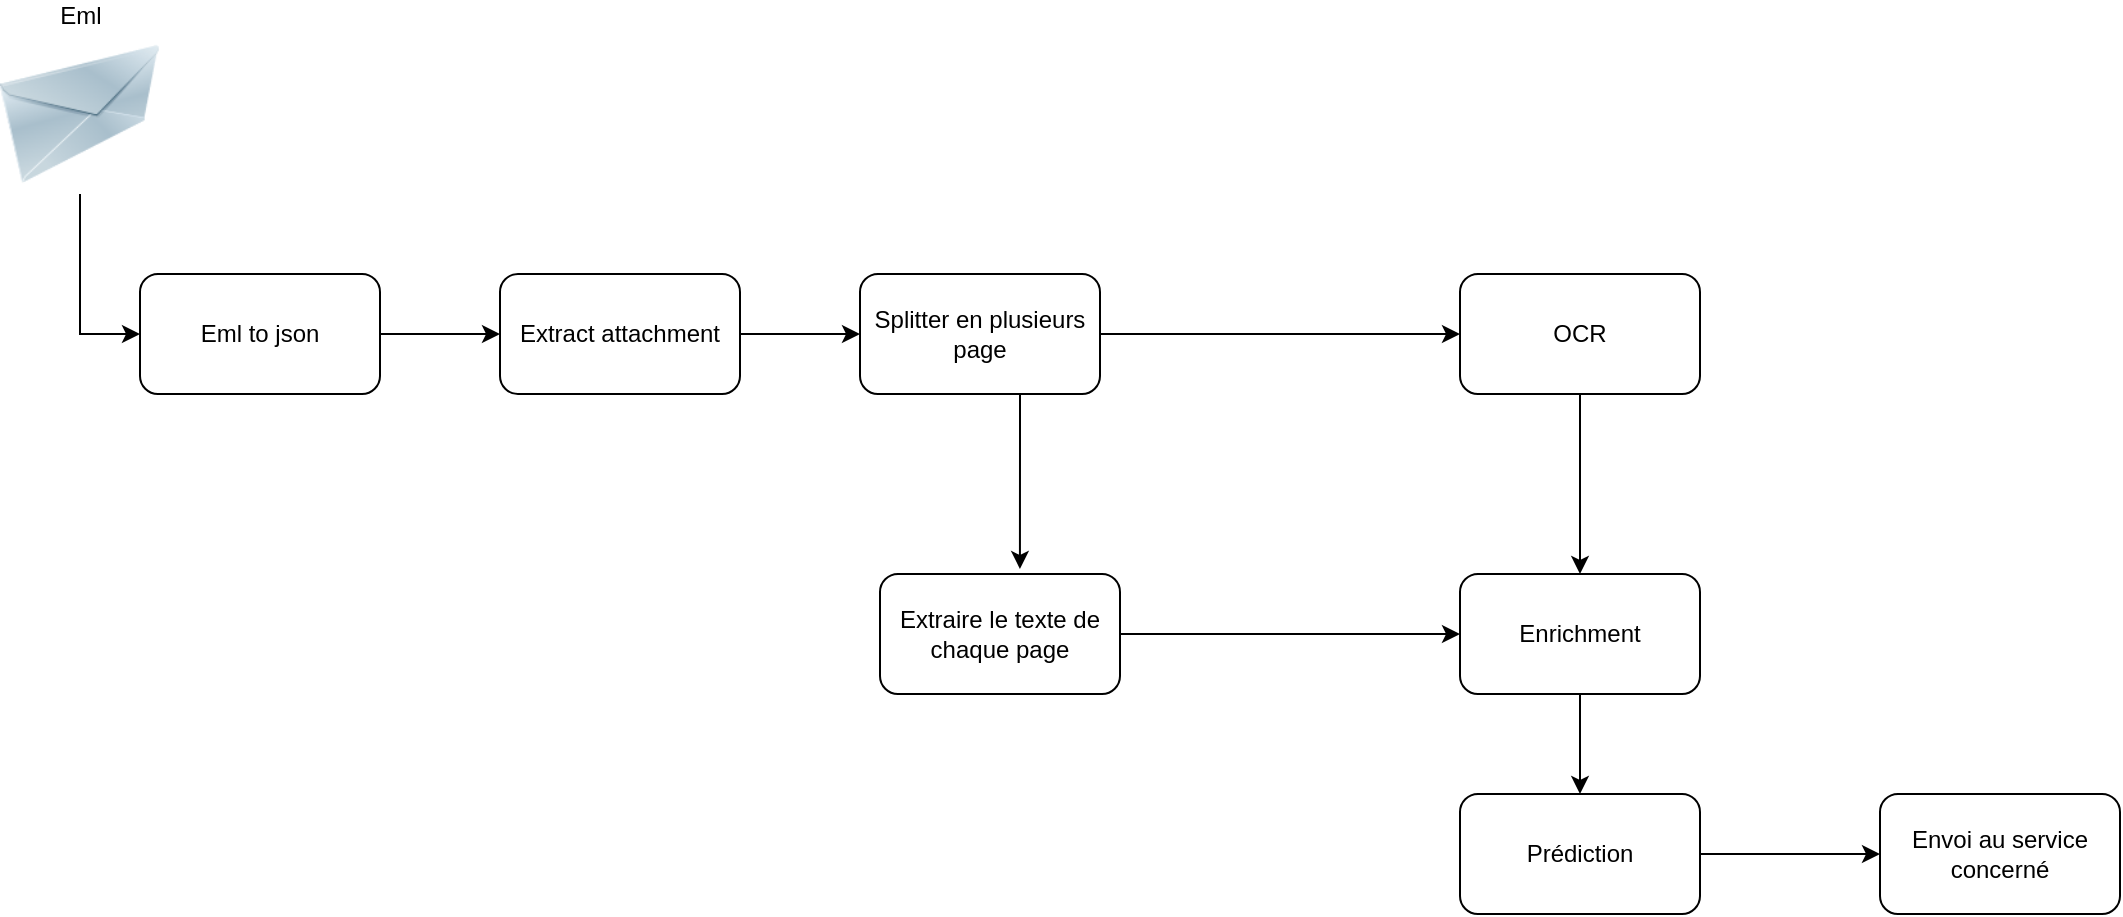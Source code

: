<mxfile version="20.5.2" type="github">
  <diagram id="56Fn-HHDCarLOYILAcF5" name="Page-1">
    <mxGraphModel dx="2123" dy="723" grid="1" gridSize="10" guides="1" tooltips="1" connect="1" arrows="1" fold="1" page="1" pageScale="1" pageWidth="827" pageHeight="1169" math="0" shadow="0">
      <root>
        <mxCell id="0" />
        <mxCell id="1" parent="0" />
        <mxCell id="u9NdA6LpzxfPOiIlgtwn-1" style="edgeStyle=orthogonalEdgeStyle;rounded=0;orthogonalLoop=1;jettySize=auto;html=1;entryX=0.583;entryY=-0.042;entryDx=0;entryDy=0;entryPerimeter=0;" edge="1" parent="1" source="u9NdA6LpzxfPOiIlgtwn-4" target="u9NdA6LpzxfPOiIlgtwn-5">
          <mxGeometry relative="1" as="geometry">
            <mxPoint x="160" y="370" as="targetPoint" />
            <Array as="points">
              <mxPoint x="290" y="260" />
              <mxPoint x="290" y="260" />
            </Array>
          </mxGeometry>
        </mxCell>
        <mxCell id="u9NdA6LpzxfPOiIlgtwn-2" style="edgeStyle=orthogonalEdgeStyle;rounded=0;orthogonalLoop=1;jettySize=auto;html=1;exitX=1;exitY=0.5;exitDx=0;exitDy=0;entryX=0;entryY=0.5;entryDx=0;entryDy=0;" edge="1" parent="1" source="u9NdA6LpzxfPOiIlgtwn-4" target="u9NdA6LpzxfPOiIlgtwn-13">
          <mxGeometry relative="1" as="geometry">
            <mxPoint x="280" y="210" as="targetPoint" />
          </mxGeometry>
        </mxCell>
        <mxCell id="u9NdA6LpzxfPOiIlgtwn-3" style="edgeStyle=orthogonalEdgeStyle;rounded=0;orthogonalLoop=1;jettySize=auto;html=1;entryX=0;entryY=0.5;entryDx=0;entryDy=0;" edge="1" parent="1" source="u9NdA6LpzxfPOiIlgtwn-5" target="u9NdA6LpzxfPOiIlgtwn-16">
          <mxGeometry relative="1" as="geometry" />
        </mxCell>
        <mxCell id="u9NdA6LpzxfPOiIlgtwn-4" value="Splitter en plusieurs page" style="rounded=1;whiteSpace=wrap;html=1;" vertex="1" parent="1">
          <mxGeometry x="210" y="180" width="120" height="60" as="geometry" />
        </mxCell>
        <mxCell id="u9NdA6LpzxfPOiIlgtwn-5" value="Extraire le texte de chaque page" style="rounded=1;whiteSpace=wrap;html=1;" vertex="1" parent="1">
          <mxGeometry x="220" y="330" width="120" height="60" as="geometry" />
        </mxCell>
        <mxCell id="u9NdA6LpzxfPOiIlgtwn-12" style="edgeStyle=orthogonalEdgeStyle;rounded=0;orthogonalLoop=1;jettySize=auto;html=1;entryX=0.5;entryY=0;entryDx=0;entryDy=0;" edge="1" parent="1" source="u9NdA6LpzxfPOiIlgtwn-13" target="u9NdA6LpzxfPOiIlgtwn-16">
          <mxGeometry relative="1" as="geometry" />
        </mxCell>
        <mxCell id="u9NdA6LpzxfPOiIlgtwn-13" value="OCR" style="rounded=1;whiteSpace=wrap;html=1;" vertex="1" parent="1">
          <mxGeometry x="510" y="180" width="120" height="60" as="geometry" />
        </mxCell>
        <mxCell id="u9NdA6LpzxfPOiIlgtwn-15" style="edgeStyle=orthogonalEdgeStyle;rounded=0;orthogonalLoop=1;jettySize=auto;html=1;" edge="1" parent="1" source="u9NdA6LpzxfPOiIlgtwn-16" target="u9NdA6LpzxfPOiIlgtwn-17">
          <mxGeometry relative="1" as="geometry" />
        </mxCell>
        <mxCell id="u9NdA6LpzxfPOiIlgtwn-16" value="Enrichment" style="rounded=1;whiteSpace=wrap;html=1;" vertex="1" parent="1">
          <mxGeometry x="510" y="330" width="120" height="60" as="geometry" />
        </mxCell>
        <mxCell id="u9NdA6LpzxfPOiIlgtwn-19" style="edgeStyle=orthogonalEdgeStyle;rounded=0;orthogonalLoop=1;jettySize=auto;html=1;" edge="1" parent="1" source="u9NdA6LpzxfPOiIlgtwn-17" target="u9NdA6LpzxfPOiIlgtwn-18">
          <mxGeometry relative="1" as="geometry" />
        </mxCell>
        <mxCell id="u9NdA6LpzxfPOiIlgtwn-17" value="Prédiction" style="rounded=1;whiteSpace=wrap;html=1;" vertex="1" parent="1">
          <mxGeometry x="510" y="440" width="120" height="60" as="geometry" />
        </mxCell>
        <mxCell id="u9NdA6LpzxfPOiIlgtwn-18" value="Envoi au service concerné" style="rounded=1;whiteSpace=wrap;html=1;" vertex="1" parent="1">
          <mxGeometry x="720" y="440" width="120" height="60" as="geometry" />
        </mxCell>
        <mxCell id="u9NdA6LpzxfPOiIlgtwn-24" style="edgeStyle=orthogonalEdgeStyle;rounded=0;orthogonalLoop=1;jettySize=auto;html=1;entryX=0;entryY=0.5;entryDx=0;entryDy=0;" edge="1" parent="1" source="u9NdA6LpzxfPOiIlgtwn-20" target="u9NdA6LpzxfPOiIlgtwn-23">
          <mxGeometry relative="1" as="geometry" />
        </mxCell>
        <mxCell id="u9NdA6LpzxfPOiIlgtwn-20" value="Eml" style="image;html=1;image=img/lib/clip_art/networking/Email_128x128.png;labelPosition=center;verticalLabelPosition=top;align=center;verticalAlign=bottom;" vertex="1" parent="1">
          <mxGeometry x="-220" y="60" width="80" height="80" as="geometry" />
        </mxCell>
        <mxCell id="u9NdA6LpzxfPOiIlgtwn-22" style="edgeStyle=orthogonalEdgeStyle;rounded=0;orthogonalLoop=1;jettySize=auto;html=1;entryX=0;entryY=0.5;entryDx=0;entryDy=0;" edge="1" parent="1" source="u9NdA6LpzxfPOiIlgtwn-21" target="u9NdA6LpzxfPOiIlgtwn-4">
          <mxGeometry relative="1" as="geometry" />
        </mxCell>
        <mxCell id="u9NdA6LpzxfPOiIlgtwn-21" value="Extract attachment" style="rounded=1;whiteSpace=wrap;html=1;" vertex="1" parent="1">
          <mxGeometry x="30" y="180" width="120" height="60" as="geometry" />
        </mxCell>
        <mxCell id="u9NdA6LpzxfPOiIlgtwn-25" style="edgeStyle=orthogonalEdgeStyle;rounded=0;orthogonalLoop=1;jettySize=auto;html=1;entryX=0;entryY=0.5;entryDx=0;entryDy=0;" edge="1" parent="1" source="u9NdA6LpzxfPOiIlgtwn-23" target="u9NdA6LpzxfPOiIlgtwn-21">
          <mxGeometry relative="1" as="geometry">
            <mxPoint y="230" as="targetPoint" />
          </mxGeometry>
        </mxCell>
        <mxCell id="u9NdA6LpzxfPOiIlgtwn-23" value="Eml to json" style="rounded=1;whiteSpace=wrap;html=1;" vertex="1" parent="1">
          <mxGeometry x="-150" y="180" width="120" height="60" as="geometry" />
        </mxCell>
      </root>
    </mxGraphModel>
  </diagram>
</mxfile>
